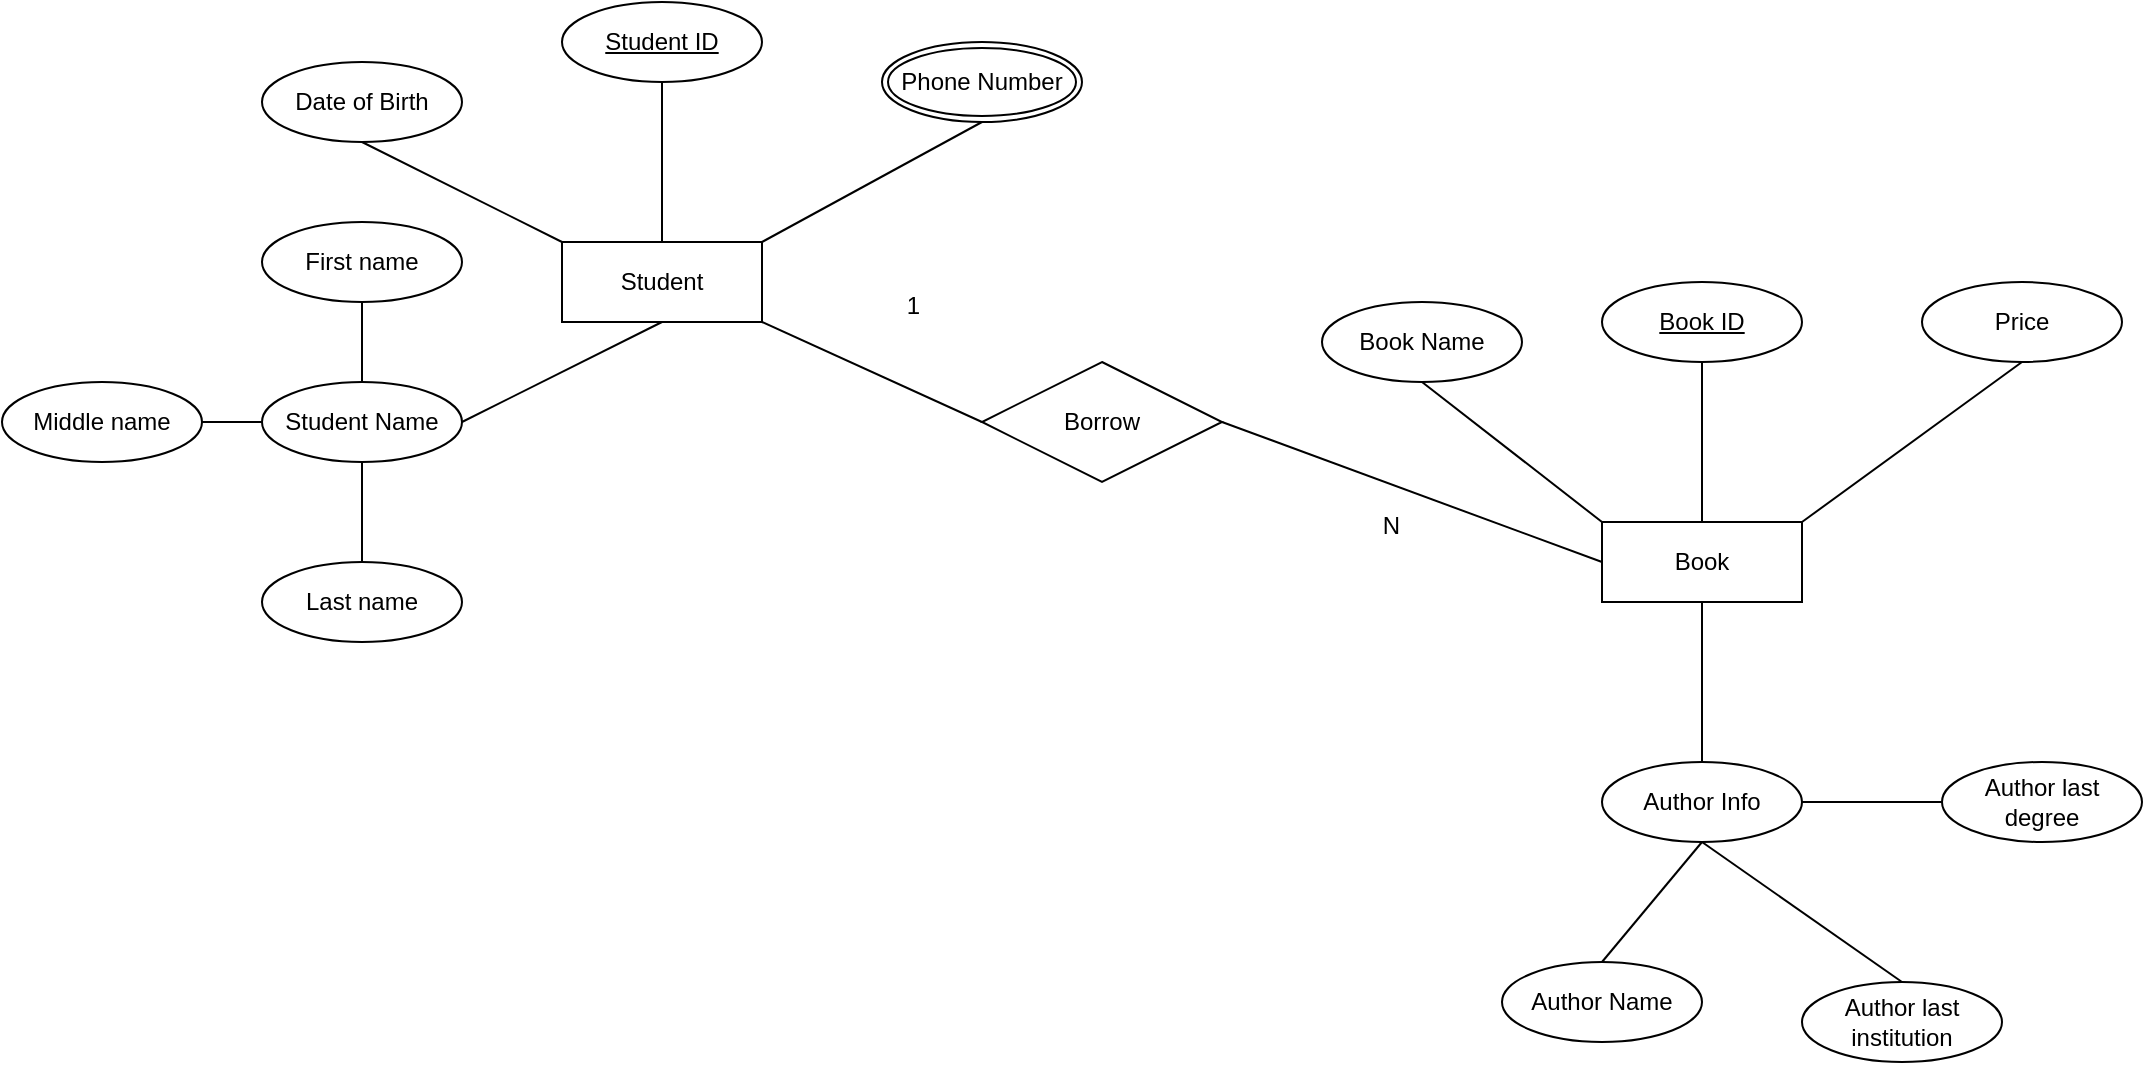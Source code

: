 <mxfile version="21.1.5" type="github">
  <diagram name="Page-1" id="VzLah_kHe-2LNjMWZqBE">
    <mxGraphModel dx="2327" dy="841" grid="1" gridSize="10" guides="1" tooltips="1" connect="1" arrows="1" fold="1" page="1" pageScale="1" pageWidth="827" pageHeight="1169" math="0" shadow="0">
      <root>
        <mxCell id="0" />
        <mxCell id="1" parent="0" />
        <mxCell id="HxBIgcdp7JFc8hq391f_-18" value="Student ID" style="ellipse;whiteSpace=wrap;html=1;align=center;fontStyle=4;" vertex="1" parent="1">
          <mxGeometry x="170" y="30" width="100" height="40" as="geometry" />
        </mxCell>
        <mxCell id="HxBIgcdp7JFc8hq391f_-19" value="Student" style="whiteSpace=wrap;html=1;align=center;" vertex="1" parent="1">
          <mxGeometry x="170" y="150" width="100" height="40" as="geometry" />
        </mxCell>
        <mxCell id="HxBIgcdp7JFc8hq391f_-22" value="Student Name" style="ellipse;whiteSpace=wrap;html=1;align=center;" vertex="1" parent="1">
          <mxGeometry x="20" y="220" width="100" height="40" as="geometry" />
        </mxCell>
        <mxCell id="HxBIgcdp7JFc8hq391f_-23" value="First name" style="ellipse;whiteSpace=wrap;html=1;align=center;" vertex="1" parent="1">
          <mxGeometry x="20" y="140" width="100" height="40" as="geometry" />
        </mxCell>
        <mxCell id="HxBIgcdp7JFc8hq391f_-24" value="Middle name" style="ellipse;whiteSpace=wrap;html=1;align=center;" vertex="1" parent="1">
          <mxGeometry x="-110" y="220" width="100" height="40" as="geometry" />
        </mxCell>
        <mxCell id="HxBIgcdp7JFc8hq391f_-25" value="Last name" style="ellipse;whiteSpace=wrap;html=1;align=center;" vertex="1" parent="1">
          <mxGeometry x="20" y="310" width="100" height="40" as="geometry" />
        </mxCell>
        <mxCell id="HxBIgcdp7JFc8hq391f_-31" value="" style="endArrow=none;html=1;rounded=0;exitX=0.5;exitY=1;exitDx=0;exitDy=0;entryX=1;entryY=0.5;entryDx=0;entryDy=0;" edge="1" parent="1" source="HxBIgcdp7JFc8hq391f_-19" target="HxBIgcdp7JFc8hq391f_-22">
          <mxGeometry relative="1" as="geometry">
            <mxPoint x="330" y="300" as="sourcePoint" />
            <mxPoint x="490" y="300" as="targetPoint" />
          </mxGeometry>
        </mxCell>
        <mxCell id="HxBIgcdp7JFc8hq391f_-33" value="" style="endArrow=none;html=1;rounded=0;exitX=0;exitY=0.5;exitDx=0;exitDy=0;entryX=1;entryY=0.5;entryDx=0;entryDy=0;" edge="1" parent="1" source="HxBIgcdp7JFc8hq391f_-22" target="HxBIgcdp7JFc8hq391f_-24">
          <mxGeometry relative="1" as="geometry">
            <mxPoint x="330" y="300" as="sourcePoint" />
            <mxPoint x="490" y="300" as="targetPoint" />
          </mxGeometry>
        </mxCell>
        <mxCell id="HxBIgcdp7JFc8hq391f_-34" value="" style="endArrow=none;html=1;rounded=0;entryX=0.5;entryY=0;entryDx=0;entryDy=0;exitX=0.5;exitY=1;exitDx=0;exitDy=0;" edge="1" parent="1" source="HxBIgcdp7JFc8hq391f_-22" target="HxBIgcdp7JFc8hq391f_-25">
          <mxGeometry relative="1" as="geometry">
            <mxPoint x="220" y="310" as="sourcePoint" />
            <mxPoint x="490" y="300" as="targetPoint" />
          </mxGeometry>
        </mxCell>
        <mxCell id="HxBIgcdp7JFc8hq391f_-35" value="" style="endArrow=none;html=1;rounded=0;exitX=0.5;exitY=0;exitDx=0;exitDy=0;entryX=0.5;entryY=1;entryDx=0;entryDy=0;" edge="1" parent="1" source="HxBIgcdp7JFc8hq391f_-22" target="HxBIgcdp7JFc8hq391f_-23">
          <mxGeometry relative="1" as="geometry">
            <mxPoint x="220" y="310" as="sourcePoint" />
            <mxPoint x="70" y="180" as="targetPoint" />
          </mxGeometry>
        </mxCell>
        <mxCell id="HxBIgcdp7JFc8hq391f_-36" value="" style="endArrow=none;html=1;rounded=0;exitX=0.5;exitY=1;exitDx=0;exitDy=0;entryX=0.5;entryY=0;entryDx=0;entryDy=0;" edge="1" parent="1" source="HxBIgcdp7JFc8hq391f_-18" target="HxBIgcdp7JFc8hq391f_-19">
          <mxGeometry relative="1" as="geometry">
            <mxPoint x="330" y="300" as="sourcePoint" />
            <mxPoint x="490" y="300" as="targetPoint" />
          </mxGeometry>
        </mxCell>
        <mxCell id="HxBIgcdp7JFc8hq391f_-37" value="Date of Birth" style="ellipse;whiteSpace=wrap;html=1;align=center;" vertex="1" parent="1">
          <mxGeometry x="20" y="60" width="100" height="40" as="geometry" />
        </mxCell>
        <mxCell id="HxBIgcdp7JFc8hq391f_-38" value="Phone Number" style="ellipse;shape=doubleEllipse;margin=3;whiteSpace=wrap;html=1;align=center;" vertex="1" parent="1">
          <mxGeometry x="330" y="50" width="100" height="40" as="geometry" />
        </mxCell>
        <mxCell id="HxBIgcdp7JFc8hq391f_-40" value="" style="endArrow=none;html=1;rounded=0;exitX=1;exitY=0;exitDx=0;exitDy=0;entryX=0.5;entryY=1;entryDx=0;entryDy=0;" edge="1" parent="1" source="HxBIgcdp7JFc8hq391f_-19" target="HxBIgcdp7JFc8hq391f_-38">
          <mxGeometry relative="1" as="geometry">
            <mxPoint x="330" y="300" as="sourcePoint" />
            <mxPoint x="490" y="300" as="targetPoint" />
          </mxGeometry>
        </mxCell>
        <mxCell id="HxBIgcdp7JFc8hq391f_-41" value="" style="endArrow=none;html=1;rounded=0;exitX=0.5;exitY=1;exitDx=0;exitDy=0;entryX=0;entryY=0;entryDx=0;entryDy=0;" edge="1" parent="1" source="HxBIgcdp7JFc8hq391f_-37" target="HxBIgcdp7JFc8hq391f_-19">
          <mxGeometry relative="1" as="geometry">
            <mxPoint x="330" y="300" as="sourcePoint" />
            <mxPoint x="490" y="300" as="targetPoint" />
          </mxGeometry>
        </mxCell>
        <mxCell id="HxBIgcdp7JFc8hq391f_-42" value="Borrow" style="shape=rhombus;perimeter=rhombusPerimeter;whiteSpace=wrap;html=1;align=center;" vertex="1" parent="1">
          <mxGeometry x="380" y="210" width="120" height="60" as="geometry" />
        </mxCell>
        <mxCell id="HxBIgcdp7JFc8hq391f_-44" value="Book ID" style="ellipse;whiteSpace=wrap;html=1;align=center;fontStyle=4;" vertex="1" parent="1">
          <mxGeometry x="690" y="170" width="100" height="40" as="geometry" />
        </mxCell>
        <mxCell id="HxBIgcdp7JFc8hq391f_-45" value="Book" style="whiteSpace=wrap;html=1;align=center;" vertex="1" parent="1">
          <mxGeometry x="690" y="290" width="100" height="40" as="geometry" />
        </mxCell>
        <mxCell id="HxBIgcdp7JFc8hq391f_-46" value="Author Info" style="ellipse;whiteSpace=wrap;html=1;align=center;" vertex="1" parent="1">
          <mxGeometry x="690" y="410" width="100" height="40" as="geometry" />
        </mxCell>
        <mxCell id="HxBIgcdp7JFc8hq391f_-47" value="Author last degree" style="ellipse;whiteSpace=wrap;html=1;align=center;" vertex="1" parent="1">
          <mxGeometry x="860" y="410" width="100" height="40" as="geometry" />
        </mxCell>
        <mxCell id="HxBIgcdp7JFc8hq391f_-48" value="Author last institution" style="ellipse;whiteSpace=wrap;html=1;align=center;" vertex="1" parent="1">
          <mxGeometry x="790" y="520" width="100" height="40" as="geometry" />
        </mxCell>
        <mxCell id="HxBIgcdp7JFc8hq391f_-49" value="" style="endArrow=none;html=1;rounded=0;exitX=0.5;exitY=1;exitDx=0;exitDy=0;entryX=0.5;entryY=0;entryDx=0;entryDy=0;" edge="1" parent="1" source="HxBIgcdp7JFc8hq391f_-45" target="HxBIgcdp7JFc8hq391f_-46">
          <mxGeometry relative="1" as="geometry">
            <mxPoint x="850" y="440" as="sourcePoint" />
            <mxPoint x="1010" y="440" as="targetPoint" />
          </mxGeometry>
        </mxCell>
        <mxCell id="HxBIgcdp7JFc8hq391f_-50" value="" style="endArrow=none;html=1;rounded=0;exitX=0.5;exitY=1;exitDx=0;exitDy=0;entryX=0.5;entryY=0;entryDx=0;entryDy=0;" edge="1" parent="1" source="HxBIgcdp7JFc8hq391f_-46" target="HxBIgcdp7JFc8hq391f_-60">
          <mxGeometry relative="1" as="geometry">
            <mxPoint x="850" y="440" as="sourcePoint" />
            <mxPoint x="510" y="380" as="targetPoint" />
          </mxGeometry>
        </mxCell>
        <mxCell id="HxBIgcdp7JFc8hq391f_-51" value="" style="endArrow=none;html=1;rounded=0;entryX=0.5;entryY=0;entryDx=0;entryDy=0;exitX=0.5;exitY=1;exitDx=0;exitDy=0;" edge="1" parent="1" source="HxBIgcdp7JFc8hq391f_-46" target="HxBIgcdp7JFc8hq391f_-48">
          <mxGeometry relative="1" as="geometry">
            <mxPoint x="740" y="450" as="sourcePoint" />
            <mxPoint x="1010" y="440" as="targetPoint" />
          </mxGeometry>
        </mxCell>
        <mxCell id="HxBIgcdp7JFc8hq391f_-52" value="" style="endArrow=none;html=1;rounded=0;entryX=0;entryY=0.5;entryDx=0;entryDy=0;" edge="1" parent="1" target="HxBIgcdp7JFc8hq391f_-47">
          <mxGeometry relative="1" as="geometry">
            <mxPoint x="790" y="430" as="sourcePoint" />
            <mxPoint x="590" y="320" as="targetPoint" />
          </mxGeometry>
        </mxCell>
        <mxCell id="HxBIgcdp7JFc8hq391f_-53" value="" style="endArrow=none;html=1;rounded=0;exitX=0.5;exitY=1;exitDx=0;exitDy=0;entryX=0.5;entryY=0;entryDx=0;entryDy=0;" edge="1" parent="1" source="HxBIgcdp7JFc8hq391f_-44" target="HxBIgcdp7JFc8hq391f_-45">
          <mxGeometry relative="1" as="geometry">
            <mxPoint x="850" y="440" as="sourcePoint" />
            <mxPoint x="1010" y="440" as="targetPoint" />
          </mxGeometry>
        </mxCell>
        <mxCell id="HxBIgcdp7JFc8hq391f_-54" value="Book Name" style="ellipse;whiteSpace=wrap;html=1;align=center;" vertex="1" parent="1">
          <mxGeometry x="550" y="180" width="100" height="40" as="geometry" />
        </mxCell>
        <mxCell id="HxBIgcdp7JFc8hq391f_-56" value="" style="endArrow=none;html=1;rounded=0;exitX=1;exitY=0;exitDx=0;exitDy=0;entryX=0.5;entryY=1;entryDx=0;entryDy=0;" edge="1" parent="1" source="HxBIgcdp7JFc8hq391f_-45" target="HxBIgcdp7JFc8hq391f_-59">
          <mxGeometry relative="1" as="geometry">
            <mxPoint x="850" y="440" as="sourcePoint" />
            <mxPoint x="900" y="230" as="targetPoint" />
          </mxGeometry>
        </mxCell>
        <mxCell id="HxBIgcdp7JFc8hq391f_-57" value="" style="endArrow=none;html=1;rounded=0;exitX=0.5;exitY=1;exitDx=0;exitDy=0;entryX=0;entryY=0;entryDx=0;entryDy=0;" edge="1" parent="1" source="HxBIgcdp7JFc8hq391f_-54" target="HxBIgcdp7JFc8hq391f_-45">
          <mxGeometry relative="1" as="geometry">
            <mxPoint x="850" y="440" as="sourcePoint" />
            <mxPoint x="1010" y="440" as="targetPoint" />
          </mxGeometry>
        </mxCell>
        <mxCell id="HxBIgcdp7JFc8hq391f_-59" value="Price" style="ellipse;whiteSpace=wrap;html=1;align=center;" vertex="1" parent="1">
          <mxGeometry x="850" y="170" width="100" height="40" as="geometry" />
        </mxCell>
        <mxCell id="HxBIgcdp7JFc8hq391f_-60" value="Author Name" style="ellipse;whiteSpace=wrap;html=1;align=center;" vertex="1" parent="1">
          <mxGeometry x="640" y="510" width="100" height="40" as="geometry" />
        </mxCell>
        <mxCell id="HxBIgcdp7JFc8hq391f_-63" value="" style="endArrow=none;html=1;rounded=0;exitX=1;exitY=1;exitDx=0;exitDy=0;entryX=0;entryY=0.5;entryDx=0;entryDy=0;" edge="1" parent="1" source="HxBIgcdp7JFc8hq391f_-19" target="HxBIgcdp7JFc8hq391f_-42">
          <mxGeometry relative="1" as="geometry">
            <mxPoint x="330" y="380" as="sourcePoint" />
            <mxPoint x="490" y="380" as="targetPoint" />
          </mxGeometry>
        </mxCell>
        <mxCell id="HxBIgcdp7JFc8hq391f_-64" value="1" style="resizable=0;html=1;whiteSpace=wrap;align=right;verticalAlign=bottom;" connectable="0" vertex="1" parent="HxBIgcdp7JFc8hq391f_-63">
          <mxGeometry x="1" relative="1" as="geometry">
            <mxPoint x="-30" y="-50" as="offset" />
          </mxGeometry>
        </mxCell>
        <mxCell id="HxBIgcdp7JFc8hq391f_-65" value="" style="endArrow=none;html=1;rounded=0;entryX=0;entryY=0.5;entryDx=0;entryDy=0;exitX=1;exitY=0.5;exitDx=0;exitDy=0;" edge="1" parent="1" source="HxBIgcdp7JFc8hq391f_-42" target="HxBIgcdp7JFc8hq391f_-45">
          <mxGeometry relative="1" as="geometry">
            <mxPoint x="330" y="380" as="sourcePoint" />
            <mxPoint x="490" y="380" as="targetPoint" />
          </mxGeometry>
        </mxCell>
        <mxCell id="HxBIgcdp7JFc8hq391f_-66" value="N" style="resizable=0;html=1;whiteSpace=wrap;align=right;verticalAlign=bottom;" connectable="0" vertex="1" parent="HxBIgcdp7JFc8hq391f_-65">
          <mxGeometry x="1" relative="1" as="geometry">
            <mxPoint x="-100" y="-10" as="offset" />
          </mxGeometry>
        </mxCell>
      </root>
    </mxGraphModel>
  </diagram>
</mxfile>

